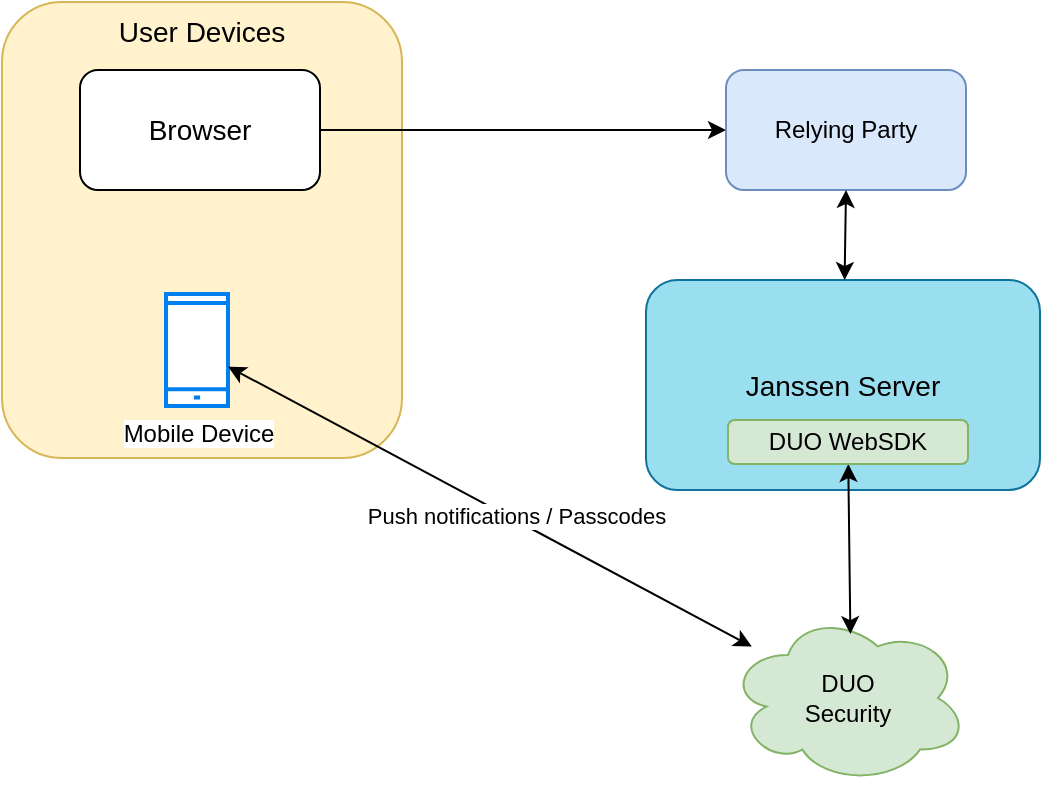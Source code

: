 <mxfile version="20.2.3" type="device"><diagram id="C63YB8BwHD-aRFYklcqd" name="Page-1"><mxGraphModel dx="981" dy="663" grid="0" gridSize="10" guides="0" tooltips="1" connect="1" arrows="1" fold="1" page="0" pageScale="1" pageWidth="827" pageHeight="1169" background="#ffffff" math="0" shadow="0"><root><mxCell id="0"/><mxCell id="1" parent="0"/><mxCell id="AeR-7fdqAYZvWfGwPN1z-42" value="User Devices" style="rounded=1;whiteSpace=wrap;html=1;fontSize=14;strokeColor=#d6b656;fillColor=#fff2cc;verticalAlign=top;align=center;" parent="1" vertex="1"><mxGeometry x="72" y="113" width="200" height="228" as="geometry"/></mxCell><mxCell id="AeR-7fdqAYZvWfGwPN1z-46" style="edgeStyle=orthogonalEdgeStyle;rounded=0;orthogonalLoop=1;jettySize=auto;html=1;exitX=1;exitY=0.5;exitDx=0;exitDy=0;fontSize=14;" parent="1" source="AeR-7fdqAYZvWfGwPN1z-43" target="XrVWnvq4W3jvoICFV2Mt-12" edge="1"><mxGeometry relative="1" as="geometry"><mxPoint x="373" y="177" as="targetPoint"/></mxGeometry></mxCell><mxCell id="AeR-7fdqAYZvWfGwPN1z-43" value="Browser" style="rounded=1;whiteSpace=wrap;html=1;fontSize=14;" parent="1" vertex="1"><mxGeometry x="111" y="147" width="120" height="60" as="geometry"/></mxCell><mxCell id="KoCI4Dk-0SH0MGINEgg0-1" value="Janssen Server" style="rounded=1;whiteSpace=wrap;html=1;fontSize=14;fillColor=#9ADFF0;strokeColor=#10739e;align=center;" parent="1" vertex="1"><mxGeometry x="394" y="252" width="197" height="105" as="geometry"/></mxCell><mxCell id="XrVWnvq4W3jvoICFV2Mt-2" value="DUO &lt;br&gt;Security" style="ellipse;shape=cloud;whiteSpace=wrap;html=1;fillColor=#d5e8d4;strokeColor=#82b366;" vertex="1" parent="1"><mxGeometry x="435" y="418" width="120" height="86" as="geometry"/></mxCell><mxCell id="XrVWnvq4W3jvoICFV2Mt-5" value="" style="endArrow=classic;startArrow=classic;html=1;rounded=0;elbow=vertical;entryX=0.51;entryY=0.128;entryDx=0;entryDy=0;entryPerimeter=0;" edge="1" parent="1" source="XrVWnvq4W3jvoICFV2Mt-10" target="XrVWnvq4W3jvoICFV2Mt-2"><mxGeometry width="50" height="50" relative="1" as="geometry"><mxPoint x="510.962" y="346.418" as="sourcePoint"/><mxPoint x="682" y="123" as="targetPoint"/></mxGeometry></mxCell><mxCell id="XrVWnvq4W3jvoICFV2Mt-6" value="Mobile Device" style="html=1;verticalLabelPosition=bottom;align=center;labelBackgroundColor=#ffffff;verticalAlign=top;strokeWidth=2;strokeColor=#0080F0;shadow=0;dashed=0;shape=mxgraph.ios7.icons.smartphone;" vertex="1" parent="1"><mxGeometry x="154" y="259" width="31" height="56" as="geometry"/></mxCell><mxCell id="XrVWnvq4W3jvoICFV2Mt-9" value="" style="endArrow=classic;startArrow=classic;html=1;rounded=0;elbow=vertical;" edge="1" parent="1" source="XrVWnvq4W3jvoICFV2Mt-6" target="XrVWnvq4W3jvoICFV2Mt-2"><mxGeometry width="50" height="50" relative="1" as="geometry"><mxPoint x="379" y="390" as="sourcePoint"/><mxPoint x="429" y="340" as="targetPoint"/></mxGeometry></mxCell><mxCell id="XrVWnvq4W3jvoICFV2Mt-15" value="Push notifications / Passcodes" style="edgeLabel;html=1;align=center;verticalAlign=middle;resizable=0;points=[];" vertex="1" connectable="0" parent="XrVWnvq4W3jvoICFV2Mt-9"><mxGeometry x="0.09" y="2" relative="1" as="geometry"><mxPoint as="offset"/></mxGeometry></mxCell><mxCell id="XrVWnvq4W3jvoICFV2Mt-10" value="DUO WebSDK" style="rounded=1;whiteSpace=wrap;html=1;fillColor=#d5e8d4;strokeColor=#82b366;" vertex="1" parent="1"><mxGeometry x="435" y="322" width="120" height="22" as="geometry"/></mxCell><mxCell id="XrVWnvq4W3jvoICFV2Mt-12" value="Relying Party" style="rounded=1;whiteSpace=wrap;html=1;fillColor=#dae8fc;strokeColor=#6c8ebf;" vertex="1" parent="1"><mxGeometry x="434" y="147" width="120" height="60" as="geometry"/></mxCell><mxCell id="XrVWnvq4W3jvoICFV2Mt-14" value="" style="endArrow=classic;startArrow=classic;html=1;rounded=0;elbow=vertical;exitX=0.5;exitY=1;exitDx=0;exitDy=0;" edge="1" parent="1" source="XrVWnvq4W3jvoICFV2Mt-12" target="KoCI4Dk-0SH0MGINEgg0-1"><mxGeometry width="50" height="50" relative="1" as="geometry"><mxPoint x="379" y="390" as="sourcePoint"/><mxPoint x="429" y="340" as="targetPoint"/></mxGeometry></mxCell></root></mxGraphModel></diagram></mxfile>